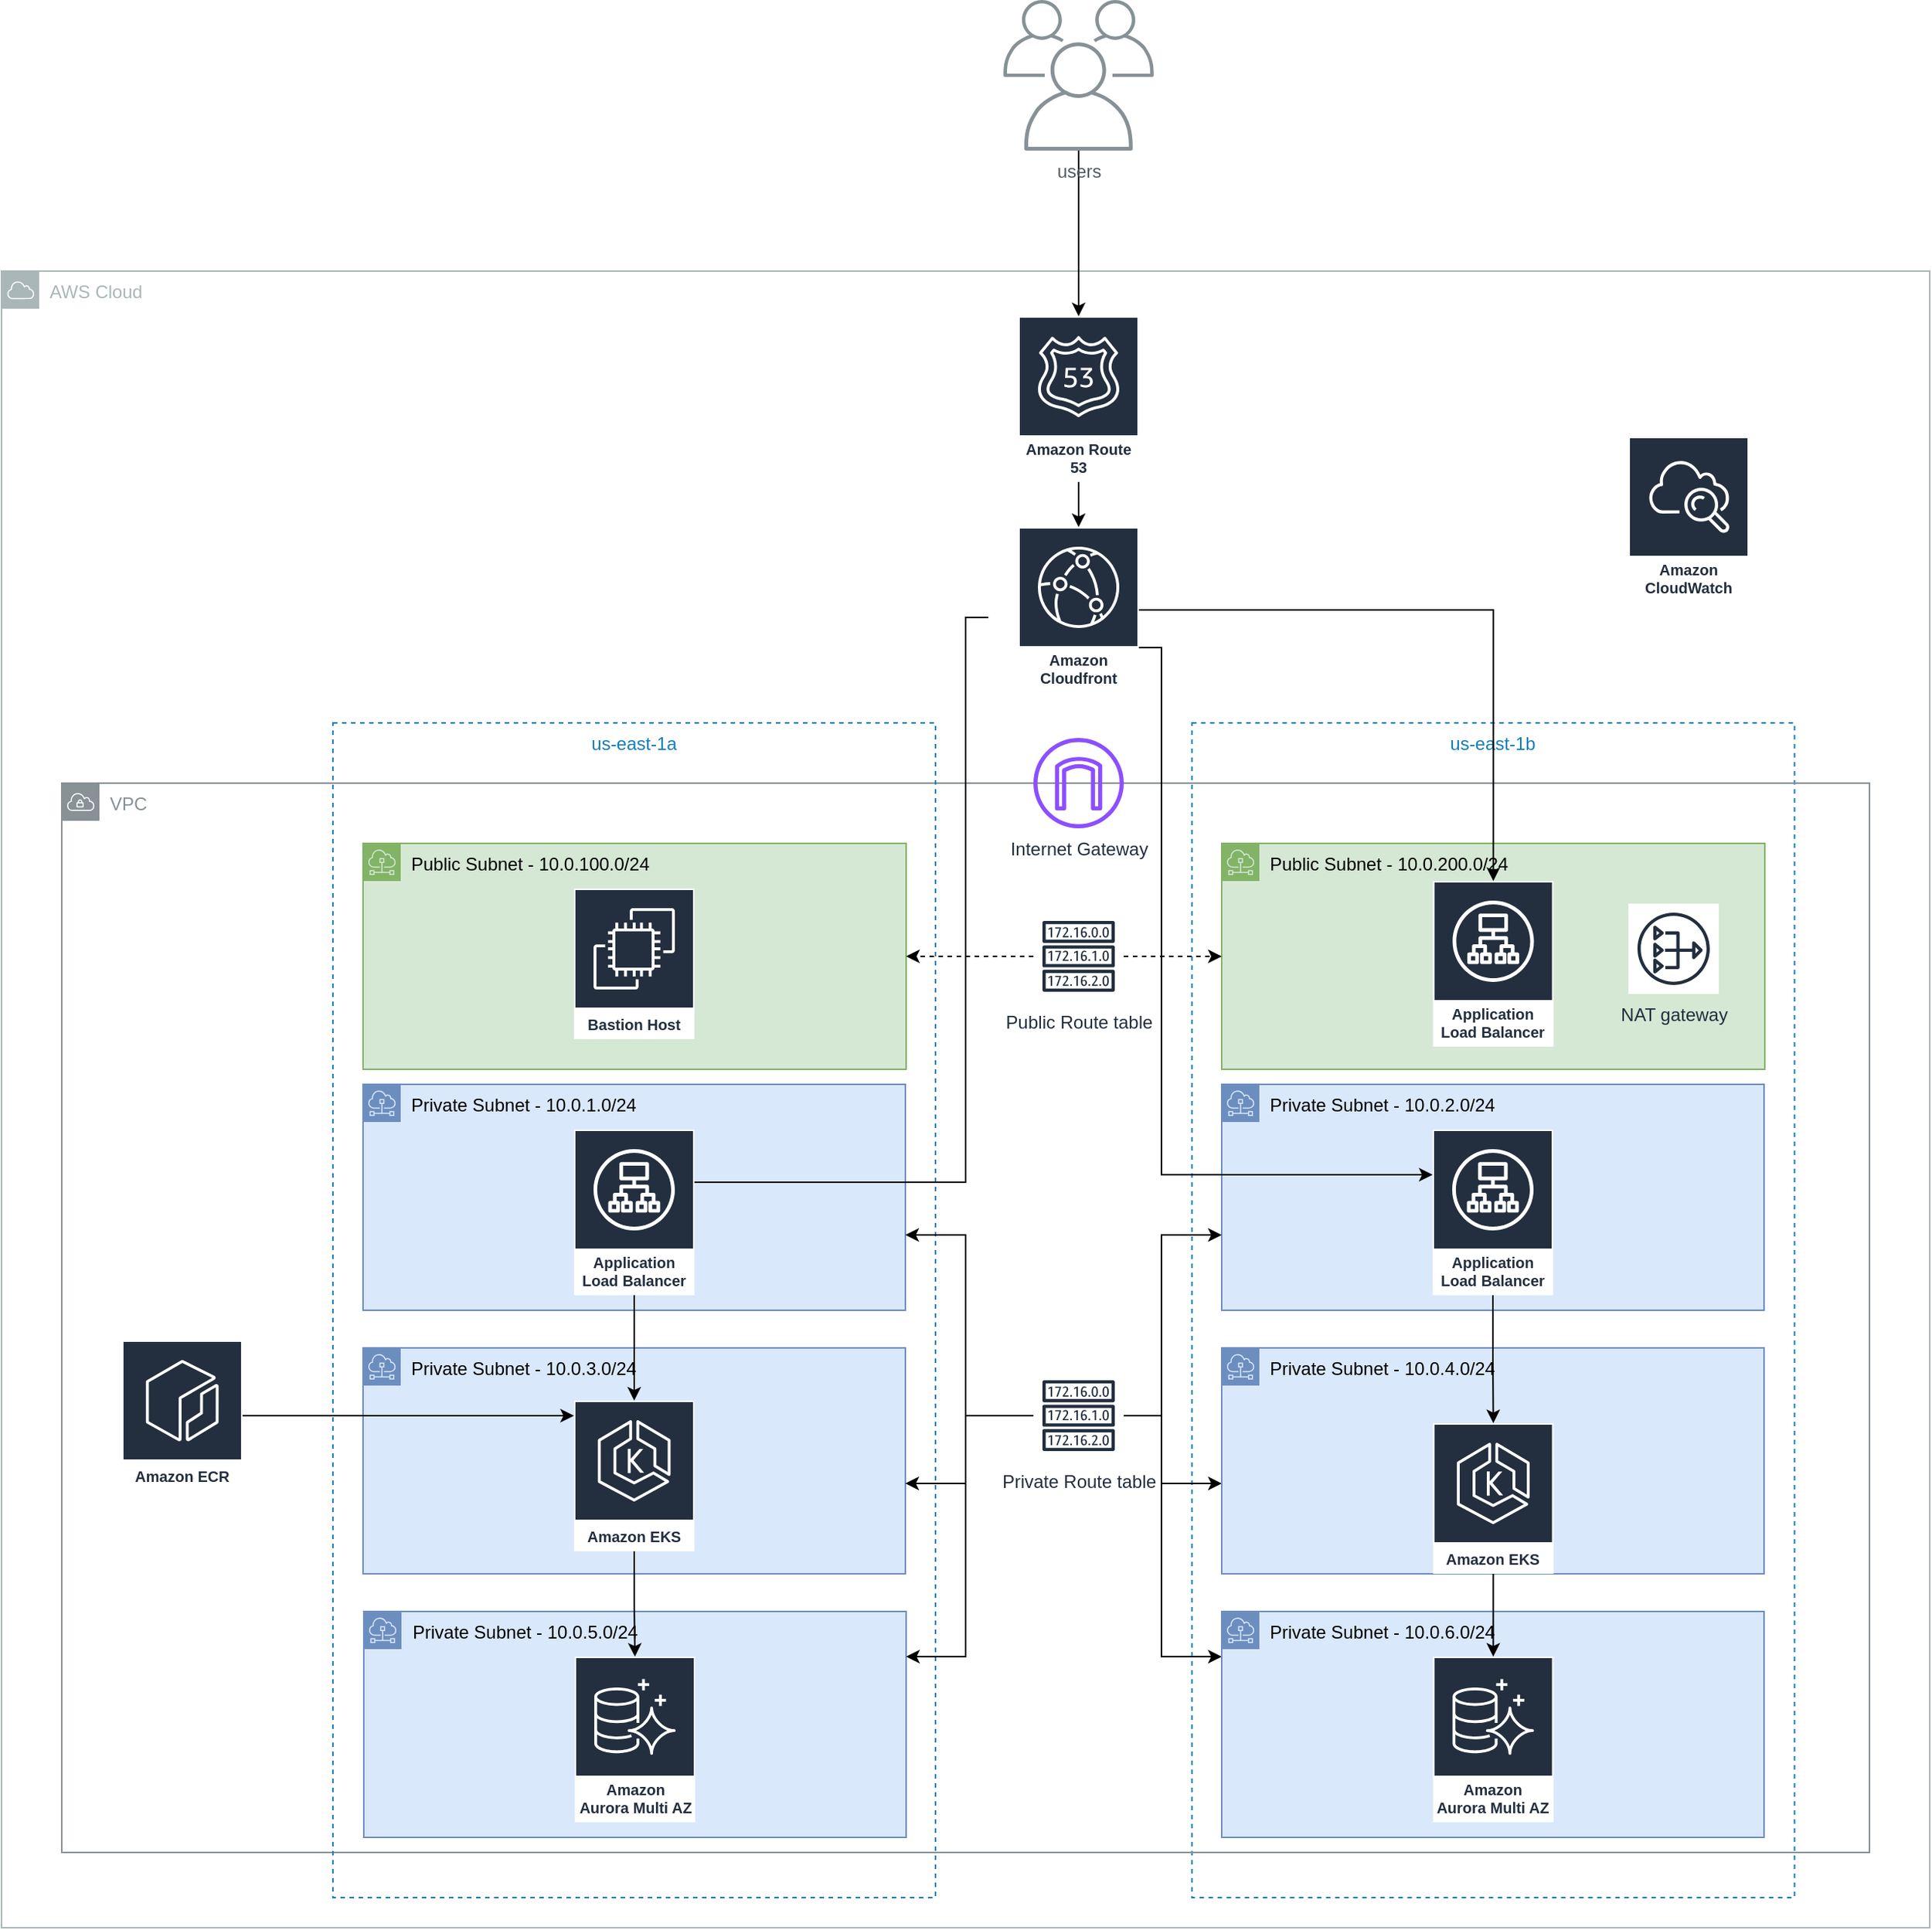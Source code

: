 <mxfile version="24.6.1" type="device">
  <diagram id="42CTazs8RvztbI1hMv4h" name="Página-1">
    <mxGraphModel dx="2440" dy="2576" grid="1" gridSize="10" guides="1" tooltips="1" connect="1" arrows="1" fold="1" page="1" pageScale="1" pageWidth="827" pageHeight="1169" math="0" shadow="0">
      <root>
        <mxCell id="0" />
        <mxCell id="1" parent="0" />
        <mxCell id="fZrfjf4ZiOjg9vHSnZEF-5" value="us-east-1b" style="fillColor=none;strokeColor=#147EBA;dashed=1;verticalAlign=top;fontStyle=0;fontColor=#147EBA;whiteSpace=wrap;html=1;" parent="1" vertex="1">
          <mxGeometry x="900.25" y="200" width="400" height="780" as="geometry" />
        </mxCell>
        <mxCell id="tyxObl4fR7WhXBJt-Da6-1" value="AWS Cloud" style="sketch=0;outlineConnect=0;gradientColor=none;html=1;whiteSpace=wrap;fontSize=12;fontStyle=0;shape=mxgraph.aws4.group;grIcon=mxgraph.aws4.group_aws_cloud;strokeColor=#AAB7B8;fillColor=none;verticalAlign=top;align=left;spacingLeft=30;fontColor=#AAB7B8;dashed=0;" parent="1" vertex="1">
          <mxGeometry x="110" y="-100" width="1280" height="1100" as="geometry" />
        </mxCell>
        <mxCell id="tyxObl4fR7WhXBJt-Da6-2" value="VPC" style="sketch=0;outlineConnect=0;gradientColor=none;html=1;whiteSpace=wrap;fontSize=12;fontStyle=0;shape=mxgraph.aws4.group;grIcon=mxgraph.aws4.group_vpc;strokeColor=#879196;fillColor=none;verticalAlign=top;align=left;spacingLeft=30;fontColor=#879196;dashed=0;" parent="1" vertex="1">
          <mxGeometry x="150" y="240" width="1200" height="710" as="geometry" />
        </mxCell>
        <mxCell id="fZrfjf4ZiOjg9vHSnZEF-8" value="Private Subnet - 10.0.2.&lt;span style=&quot;background-color: initial;&quot;&gt;0/24&lt;/span&gt;" style="sketch=0;outlineConnect=0;html=1;whiteSpace=wrap;fontSize=12;fontStyle=0;shape=mxgraph.aws4.group;grIcon=mxgraph.aws4.group_subnet;strokeColor=#6c8ebf;fillColor=#dae8fc;verticalAlign=top;align=left;spacingLeft=30;dashed=0;" parent="1" vertex="1">
          <mxGeometry x="920" y="440" width="360" height="150" as="geometry" />
        </mxCell>
        <mxCell id="fZrfjf4ZiOjg9vHSnZEF-4" value="us-east-1a" style="fillColor=none;strokeColor=#147EBA;dashed=1;verticalAlign=top;fontStyle=0;fontColor=#147EBA;whiteSpace=wrap;html=1;" parent="1" vertex="1">
          <mxGeometry x="330" y="200" width="400" height="780" as="geometry" />
        </mxCell>
        <mxCell id="tyxObl4fR7WhXBJt-Da6-32" value="Public Subnet - 10.0.200.0/24" style="sketch=0;outlineConnect=0;html=1;whiteSpace=wrap;fontSize=12;fontStyle=0;shape=mxgraph.aws4.group;grIcon=mxgraph.aws4.group_subnet;strokeColor=#82b366;fillColor=#d5e8d4;verticalAlign=top;align=left;spacingLeft=30;dashed=0;" parent="1" vertex="1">
          <mxGeometry x="920" y="280" width="360.5" height="150" as="geometry" />
        </mxCell>
        <mxCell id="tyxObl4fR7WhXBJt-Da6-11" value="Private Subnet - 10.0.5.0/24" style="sketch=0;outlineConnect=0;html=1;whiteSpace=wrap;fontSize=12;fontStyle=0;shape=mxgraph.aws4.group;grIcon=mxgraph.aws4.group_subnet;strokeColor=#6c8ebf;fillColor=#dae8fc;verticalAlign=top;align=left;spacingLeft=30;dashed=0;" parent="1" vertex="1">
          <mxGeometry x="350.5" y="790" width="360" height="150" as="geometry" />
        </mxCell>
        <mxCell id="tyxObl4fR7WhXBJt-Da6-3" value="Private Subnet - 10.0.1.0/24" style="sketch=0;outlineConnect=0;html=1;whiteSpace=wrap;fontSize=12;fontStyle=0;shape=mxgraph.aws4.group;grIcon=mxgraph.aws4.group_subnet;strokeColor=#6c8ebf;fillColor=#dae8fc;verticalAlign=top;align=left;spacingLeft=30;dashed=0;" parent="1" vertex="1">
          <mxGeometry x="350" y="440" width="360" height="150" as="geometry" />
        </mxCell>
        <mxCell id="tyxObl4fR7WhXBJt-Da6-4" value="Private Subnet - 10.0.3.0/24" style="sketch=0;outlineConnect=0;html=1;whiteSpace=wrap;fontSize=12;fontStyle=0;shape=mxgraph.aws4.group;grIcon=mxgraph.aws4.group_subnet;strokeColor=#6c8ebf;fillColor=#dae8fc;verticalAlign=top;align=left;spacingLeft=30;dashed=0;" parent="1" vertex="1">
          <mxGeometry x="350" y="615" width="360" height="150" as="geometry" />
        </mxCell>
        <mxCell id="tyxObl4fR7WhXBJt-Da6-12" value="Amazon&lt;br&gt;Aurora Multi AZ" style="sketch=0;outlineConnect=0;fontColor=#232F3E;gradientColor=none;strokeColor=#ffffff;fillColor=#232F3E;dashed=0;verticalLabelPosition=middle;verticalAlign=bottom;align=center;html=1;whiteSpace=wrap;fontSize=10;fontStyle=1;spacing=3;shape=mxgraph.aws4.productIcon;prIcon=mxgraph.aws4.aurora;" parent="1" vertex="1">
          <mxGeometry x="490.5" y="820" width="80" height="110" as="geometry" />
        </mxCell>
        <mxCell id="tyxObl4fR7WhXBJt-Da6-17" style="edgeStyle=orthogonalEdgeStyle;rounded=0;orthogonalLoop=1;jettySize=auto;html=1;" parent="1" source="tyxObl4fR7WhXBJt-Da6-13" target="tyxObl4fR7WhXBJt-Da6-16" edge="1">
          <mxGeometry relative="1" as="geometry" />
        </mxCell>
        <mxCell id="tyxObl4fR7WhXBJt-Da6-13" value="users" style="sketch=0;outlineConnect=0;gradientColor=none;fontColor=#545B64;strokeColor=none;fillColor=#879196;dashed=0;verticalLabelPosition=bottom;verticalAlign=top;align=center;html=1;fontSize=12;fontStyle=0;aspect=fixed;shape=mxgraph.aws4.illustration_users;pointerEvents=1" parent="1" vertex="1">
          <mxGeometry x="775" y="-280" width="100" height="100" as="geometry" />
        </mxCell>
        <mxCell id="tyxObl4fR7WhXBJt-Da6-21" style="edgeStyle=orthogonalEdgeStyle;rounded=0;orthogonalLoop=1;jettySize=auto;html=1;" parent="1" source="tyxObl4fR7WhXBJt-Da6-16" target="tyxObl4fR7WhXBJt-Da6-19" edge="1">
          <mxGeometry relative="1" as="geometry" />
        </mxCell>
        <mxCell id="tyxObl4fR7WhXBJt-Da6-16" value="Amazon Route 53" style="sketch=0;outlineConnect=0;fontColor=#232F3E;gradientColor=none;strokeColor=#ffffff;fillColor=#232F3E;dashed=0;verticalLabelPosition=middle;verticalAlign=bottom;align=center;html=1;whiteSpace=wrap;fontSize=10;fontStyle=1;spacing=3;shape=mxgraph.aws4.productIcon;prIcon=mxgraph.aws4.route_53;" parent="1" vertex="1">
          <mxGeometry x="785" y="-70" width="80" height="110" as="geometry" />
        </mxCell>
        <mxCell id="fZrfjf4ZiOjg9vHSnZEF-14" style="edgeStyle=orthogonalEdgeStyle;rounded=0;orthogonalLoop=1;jettySize=auto;html=1;" parent="1" source="tyxObl4fR7WhXBJt-Da6-19" target="tyxObl4fR7WhXBJt-Da6-41" edge="1">
          <mxGeometry relative="1" as="geometry" />
        </mxCell>
        <mxCell id="fZrfjf4ZiOjg9vHSnZEF-15" style="edgeStyle=orthogonalEdgeStyle;rounded=0;orthogonalLoop=1;jettySize=auto;html=1;" parent="1" edge="1">
          <mxGeometry relative="1" as="geometry">
            <mxPoint x="765" y="130" as="sourcePoint" />
            <mxPoint x="550" y="505" as="targetPoint" />
            <Array as="points">
              <mxPoint x="750" y="130" />
              <mxPoint x="750" y="505" />
            </Array>
          </mxGeometry>
        </mxCell>
        <mxCell id="fZrfjf4ZiOjg9vHSnZEF-16" style="edgeStyle=orthogonalEdgeStyle;rounded=0;orthogonalLoop=1;jettySize=auto;html=1;" parent="1" source="tyxObl4fR7WhXBJt-Da6-19" target="fZrfjf4ZiOjg9vHSnZEF-11" edge="1">
          <mxGeometry relative="1" as="geometry">
            <Array as="points">
              <mxPoint x="880" y="150" />
              <mxPoint x="880" y="500" />
            </Array>
          </mxGeometry>
        </mxCell>
        <mxCell id="tyxObl4fR7WhXBJt-Da6-19" value="Amazon Cloudfront" style="sketch=0;outlineConnect=0;fontColor=#232F3E;gradientColor=none;strokeColor=#ffffff;fillColor=#232F3E;dashed=0;verticalLabelPosition=middle;verticalAlign=bottom;align=center;html=1;whiteSpace=wrap;fontSize=10;fontStyle=1;spacing=3;shape=mxgraph.aws4.productIcon;prIcon=mxgraph.aws4.cloudfront;" parent="1" vertex="1">
          <mxGeometry x="785" y="70" width="80" height="110" as="geometry" />
        </mxCell>
        <mxCell id="tyxObl4fR7WhXBJt-Da6-31" style="edgeStyle=orthogonalEdgeStyle;rounded=0;orthogonalLoop=1;jettySize=auto;html=1;" parent="1" source="tyxObl4fR7WhXBJt-Da6-26" target="tyxObl4fR7WhXBJt-Da6-28" edge="1">
          <mxGeometry relative="1" as="geometry">
            <Array as="points">
              <mxPoint x="280" y="660" />
              <mxPoint x="280" y="660" />
            </Array>
          </mxGeometry>
        </mxCell>
        <mxCell id="tyxObl4fR7WhXBJt-Da6-26" value="Amazon ECR" style="sketch=0;outlineConnect=0;fontColor=#232F3E;gradientColor=none;strokeColor=#ffffff;fillColor=#232F3E;dashed=0;verticalLabelPosition=middle;verticalAlign=bottom;align=center;html=1;whiteSpace=wrap;fontSize=10;fontStyle=1;spacing=3;shape=mxgraph.aws4.productIcon;prIcon=mxgraph.aws4.ecr;" parent="1" vertex="1">
          <mxGeometry x="190" y="610" width="80" height="100" as="geometry" />
        </mxCell>
        <mxCell id="tyxObl4fR7WhXBJt-Da6-29" style="edgeStyle=orthogonalEdgeStyle;rounded=0;orthogonalLoop=1;jettySize=auto;html=1;" parent="1" source="tyxObl4fR7WhXBJt-Da6-27" target="tyxObl4fR7WhXBJt-Da6-28" edge="1">
          <mxGeometry relative="1" as="geometry" />
        </mxCell>
        <mxCell id="tyxObl4fR7WhXBJt-Da6-27" value="Application Load Balancer" style="sketch=0;outlineConnect=0;fontColor=#232F3E;gradientColor=none;strokeColor=#ffffff;fillColor=#232F3E;dashed=0;verticalLabelPosition=middle;verticalAlign=bottom;align=center;html=1;whiteSpace=wrap;fontSize=10;fontStyle=1;spacing=3;shape=mxgraph.aws4.productIcon;prIcon=mxgraph.aws4.application_load_balancer;" parent="1" vertex="1">
          <mxGeometry x="490" y="470" width="80" height="110" as="geometry" />
        </mxCell>
        <mxCell id="tyxObl4fR7WhXBJt-Da6-30" style="edgeStyle=orthogonalEdgeStyle;rounded=0;orthogonalLoop=1;jettySize=auto;html=1;" parent="1" source="tyxObl4fR7WhXBJt-Da6-28" target="tyxObl4fR7WhXBJt-Da6-12" edge="1">
          <mxGeometry relative="1" as="geometry" />
        </mxCell>
        <mxCell id="tyxObl4fR7WhXBJt-Da6-28" value="Amazon EKS" style="sketch=0;outlineConnect=0;fontColor=#232F3E;gradientColor=none;strokeColor=#ffffff;fillColor=#232F3E;dashed=0;verticalLabelPosition=middle;verticalAlign=bottom;align=center;html=1;whiteSpace=wrap;fontSize=10;fontStyle=1;spacing=3;shape=mxgraph.aws4.productIcon;prIcon=mxgraph.aws4.eks;" parent="1" vertex="1">
          <mxGeometry x="490" y="650" width="80" height="100" as="geometry" />
        </mxCell>
        <mxCell id="tyxObl4fR7WhXBJt-Da6-33" value="NAT gateway" style="sketch=0;outlineConnect=0;fontColor=#232F3E;gradientColor=none;strokeColor=#232F3E;fillColor=#ffffff;dashed=0;verticalLabelPosition=bottom;verticalAlign=top;align=center;html=1;fontSize=12;fontStyle=0;aspect=fixed;shape=mxgraph.aws4.resourceIcon;resIcon=mxgraph.aws4.nat_gateway;" parent="1" vertex="1">
          <mxGeometry x="1190" y="320" width="60" height="60" as="geometry" />
        </mxCell>
        <mxCell id="tyxObl4fR7WhXBJt-Da6-34" value="Amazon CloudWatch" style="sketch=0;outlineConnect=0;fontColor=#232F3E;gradientColor=none;strokeColor=#ffffff;fillColor=#232F3E;dashed=0;verticalLabelPosition=middle;verticalAlign=bottom;align=center;html=1;whiteSpace=wrap;fontSize=10;fontStyle=1;spacing=3;shape=mxgraph.aws4.productIcon;prIcon=mxgraph.aws4.cloudwatch;" parent="1" vertex="1">
          <mxGeometry x="1190" y="10" width="80" height="110" as="geometry" />
        </mxCell>
        <mxCell id="fZrfjf4ZiOjg9vHSnZEF-19" style="edgeStyle=orthogonalEdgeStyle;rounded=0;orthogonalLoop=1;jettySize=auto;html=1;" parent="1" source="tyxObl4fR7WhXBJt-Da6-35" target="tyxObl4fR7WhXBJt-Da6-3" edge="1">
          <mxGeometry relative="1" as="geometry">
            <Array as="points">
              <mxPoint x="750" y="660" />
              <mxPoint x="750" y="540" />
            </Array>
          </mxGeometry>
        </mxCell>
        <mxCell id="fZrfjf4ZiOjg9vHSnZEF-20" style="edgeStyle=orthogonalEdgeStyle;rounded=0;orthogonalLoop=1;jettySize=auto;html=1;" parent="1" source="tyxObl4fR7WhXBJt-Da6-35" target="tyxObl4fR7WhXBJt-Da6-4" edge="1">
          <mxGeometry relative="1" as="geometry">
            <Array as="points">
              <mxPoint x="750" y="660" />
              <mxPoint x="750" y="705" />
            </Array>
          </mxGeometry>
        </mxCell>
        <mxCell id="fZrfjf4ZiOjg9vHSnZEF-21" style="edgeStyle=orthogonalEdgeStyle;rounded=0;orthogonalLoop=1;jettySize=auto;html=1;" parent="1" source="tyxObl4fR7WhXBJt-Da6-35" target="tyxObl4fR7WhXBJt-Da6-11" edge="1">
          <mxGeometry relative="1" as="geometry">
            <Array as="points">
              <mxPoint x="750" y="660" />
              <mxPoint x="750" y="820" />
            </Array>
          </mxGeometry>
        </mxCell>
        <mxCell id="fZrfjf4ZiOjg9vHSnZEF-22" style="edgeStyle=orthogonalEdgeStyle;rounded=0;orthogonalLoop=1;jettySize=auto;html=1;" parent="1" source="tyxObl4fR7WhXBJt-Da6-35" target="fZrfjf4ZiOjg9vHSnZEF-8" edge="1">
          <mxGeometry relative="1" as="geometry">
            <Array as="points">
              <mxPoint x="880" y="660" />
              <mxPoint x="880" y="540" />
            </Array>
          </mxGeometry>
        </mxCell>
        <mxCell id="fZrfjf4ZiOjg9vHSnZEF-23" style="edgeStyle=orthogonalEdgeStyle;rounded=0;orthogonalLoop=1;jettySize=auto;html=1;" parent="1" source="tyxObl4fR7WhXBJt-Da6-35" target="fZrfjf4ZiOjg9vHSnZEF-9" edge="1">
          <mxGeometry relative="1" as="geometry">
            <Array as="points">
              <mxPoint x="880" y="660" />
              <mxPoint x="880" y="705" />
            </Array>
          </mxGeometry>
        </mxCell>
        <mxCell id="fZrfjf4ZiOjg9vHSnZEF-24" style="edgeStyle=orthogonalEdgeStyle;rounded=0;orthogonalLoop=1;jettySize=auto;html=1;" parent="1" source="tyxObl4fR7WhXBJt-Da6-35" target="fZrfjf4ZiOjg9vHSnZEF-7" edge="1">
          <mxGeometry relative="1" as="geometry">
            <Array as="points">
              <mxPoint x="880" y="660" />
              <mxPoint x="880" y="820" />
            </Array>
          </mxGeometry>
        </mxCell>
        <mxCell id="tyxObl4fR7WhXBJt-Da6-35" value="Private Route table" style="sketch=0;outlineConnect=0;fontColor=#232F3E;gradientColor=none;strokeColor=#232F3E;fillColor=#ffffff;dashed=0;verticalLabelPosition=bottom;verticalAlign=top;align=center;html=1;fontSize=12;fontStyle=0;aspect=fixed;shape=mxgraph.aws4.resourceIcon;resIcon=mxgraph.aws4.route_table;" parent="1" vertex="1">
          <mxGeometry x="795" y="630" width="60" height="60" as="geometry" />
        </mxCell>
        <mxCell id="tyxObl4fR7WhXBJt-Da6-41" value="Application Load Balancer" style="sketch=0;outlineConnect=0;fontColor=#232F3E;gradientColor=none;strokeColor=#ffffff;fillColor=#232F3E;dashed=0;verticalLabelPosition=middle;verticalAlign=bottom;align=center;html=1;whiteSpace=wrap;fontSize=10;fontStyle=1;spacing=3;shape=mxgraph.aws4.productIcon;prIcon=mxgraph.aws4.application_load_balancer;" parent="1" vertex="1">
          <mxGeometry x="1060.25" y="305" width="80" height="110" as="geometry" />
        </mxCell>
        <mxCell id="fZrfjf4ZiOjg9vHSnZEF-1" value="Internet Gateway" style="sketch=0;outlineConnect=0;fontColor=#232F3E;gradientColor=none;fillColor=#8C4FFF;strokeColor=none;dashed=0;verticalLabelPosition=bottom;verticalAlign=top;align=center;html=1;fontSize=12;fontStyle=0;aspect=fixed;pointerEvents=1;shape=mxgraph.aws4.internet_gateway;" parent="1" vertex="1">
          <mxGeometry x="795" y="210" width="60" height="60" as="geometry" />
        </mxCell>
        <mxCell id="fZrfjf4ZiOjg9vHSnZEF-2" value="Public Subnet - 10.0.100.0/24" style="sketch=0;outlineConnect=0;html=1;whiteSpace=wrap;fontSize=12;fontStyle=0;shape=mxgraph.aws4.group;grIcon=mxgraph.aws4.group_subnet;strokeColor=#82b366;fillColor=#d5e8d4;verticalAlign=top;align=left;spacingLeft=30;dashed=0;" parent="1" vertex="1">
          <mxGeometry x="350" y="280" width="360.5" height="150" as="geometry" />
        </mxCell>
        <mxCell id="fZrfjf4ZiOjg9vHSnZEF-25" style="edgeStyle=orthogonalEdgeStyle;rounded=0;orthogonalLoop=1;jettySize=auto;html=1;dashed=1;" parent="1" source="fZrfjf4ZiOjg9vHSnZEF-3" target="fZrfjf4ZiOjg9vHSnZEF-2" edge="1">
          <mxGeometry relative="1" as="geometry" />
        </mxCell>
        <mxCell id="fZrfjf4ZiOjg9vHSnZEF-26" style="edgeStyle=orthogonalEdgeStyle;rounded=0;orthogonalLoop=1;jettySize=auto;html=1;dashed=1;" parent="1" source="fZrfjf4ZiOjg9vHSnZEF-3" target="tyxObl4fR7WhXBJt-Da6-32" edge="1">
          <mxGeometry relative="1" as="geometry" />
        </mxCell>
        <mxCell id="fZrfjf4ZiOjg9vHSnZEF-3" value="Public Route table" style="sketch=0;outlineConnect=0;fontColor=#232F3E;gradientColor=none;strokeColor=#232F3E;fillColor=#ffffff;dashed=0;verticalLabelPosition=bottom;verticalAlign=top;align=center;html=1;fontSize=12;fontStyle=0;aspect=fixed;shape=mxgraph.aws4.resourceIcon;resIcon=mxgraph.aws4.route_table;" parent="1" vertex="1">
          <mxGeometry x="795" y="325" width="60" height="60" as="geometry" />
        </mxCell>
        <mxCell id="fZrfjf4ZiOjg9vHSnZEF-6" value="Bastion Host" style="sketch=0;outlineConnect=0;fontColor=#232F3E;gradientColor=none;strokeColor=#ffffff;fillColor=#232F3E;dashed=0;verticalLabelPosition=middle;verticalAlign=bottom;align=center;html=1;whiteSpace=wrap;fontSize=10;fontStyle=1;spacing=3;shape=mxgraph.aws4.productIcon;prIcon=mxgraph.aws4.ec2;" parent="1" vertex="1">
          <mxGeometry x="490" y="310" width="80" height="100" as="geometry" />
        </mxCell>
        <mxCell id="fZrfjf4ZiOjg9vHSnZEF-7" value="Private Subnet - 10.0.6.0/24" style="sketch=0;outlineConnect=0;html=1;whiteSpace=wrap;fontSize=12;fontStyle=0;shape=mxgraph.aws4.group;grIcon=mxgraph.aws4.group_subnet;strokeColor=#6c8ebf;fillColor=#dae8fc;verticalAlign=top;align=left;spacingLeft=30;dashed=0;" parent="1" vertex="1">
          <mxGeometry x="920" y="790" width="360" height="150" as="geometry" />
        </mxCell>
        <mxCell id="fZrfjf4ZiOjg9vHSnZEF-9" value="Private Subnet - 10.0.4.0/24" style="sketch=0;outlineConnect=0;html=1;whiteSpace=wrap;fontSize=12;fontStyle=0;shape=mxgraph.aws4.group;grIcon=mxgraph.aws4.group_subnet;strokeColor=#6c8ebf;fillColor=#dae8fc;verticalAlign=top;align=left;spacingLeft=30;dashed=0;" parent="1" vertex="1">
          <mxGeometry x="920" y="615" width="360" height="150" as="geometry" />
        </mxCell>
        <mxCell id="fZrfjf4ZiOjg9vHSnZEF-10" value="Amazon&lt;br&gt;Aurora Multi AZ" style="sketch=0;outlineConnect=0;fontColor=#232F3E;gradientColor=none;strokeColor=#ffffff;fillColor=#232F3E;dashed=0;verticalLabelPosition=middle;verticalAlign=bottom;align=center;html=1;whiteSpace=wrap;fontSize=10;fontStyle=1;spacing=3;shape=mxgraph.aws4.productIcon;prIcon=mxgraph.aws4.aurora;" parent="1" vertex="1">
          <mxGeometry x="1060.25" y="820" width="80" height="110" as="geometry" />
        </mxCell>
        <mxCell id="fZrfjf4ZiOjg9vHSnZEF-17" style="edgeStyle=orthogonalEdgeStyle;rounded=0;orthogonalLoop=1;jettySize=auto;html=1;" parent="1" source="fZrfjf4ZiOjg9vHSnZEF-11" target="fZrfjf4ZiOjg9vHSnZEF-12" edge="1">
          <mxGeometry relative="1" as="geometry" />
        </mxCell>
        <mxCell id="fZrfjf4ZiOjg9vHSnZEF-11" value="Application Load Balancer" style="sketch=0;outlineConnect=0;fontColor=#232F3E;gradientColor=none;strokeColor=#ffffff;fillColor=#232F3E;dashed=0;verticalLabelPosition=middle;verticalAlign=bottom;align=center;html=1;whiteSpace=wrap;fontSize=10;fontStyle=1;spacing=3;shape=mxgraph.aws4.productIcon;prIcon=mxgraph.aws4.application_load_balancer;" parent="1" vertex="1">
          <mxGeometry x="1060" y="470" width="80" height="110" as="geometry" />
        </mxCell>
        <mxCell id="fZrfjf4ZiOjg9vHSnZEF-18" style="edgeStyle=orthogonalEdgeStyle;rounded=0;orthogonalLoop=1;jettySize=auto;html=1;" parent="1" source="fZrfjf4ZiOjg9vHSnZEF-12" target="fZrfjf4ZiOjg9vHSnZEF-10" edge="1">
          <mxGeometry relative="1" as="geometry" />
        </mxCell>
        <mxCell id="fZrfjf4ZiOjg9vHSnZEF-12" value="Amazon EKS" style="sketch=0;outlineConnect=0;fontColor=#232F3E;gradientColor=none;strokeColor=#ffffff;fillColor=#232F3E;dashed=0;verticalLabelPosition=middle;verticalAlign=bottom;align=center;html=1;whiteSpace=wrap;fontSize=10;fontStyle=1;spacing=3;shape=mxgraph.aws4.productIcon;prIcon=mxgraph.aws4.eks;" parent="1" vertex="1">
          <mxGeometry x="1060.25" y="665" width="80" height="100" as="geometry" />
        </mxCell>
      </root>
    </mxGraphModel>
  </diagram>
</mxfile>
